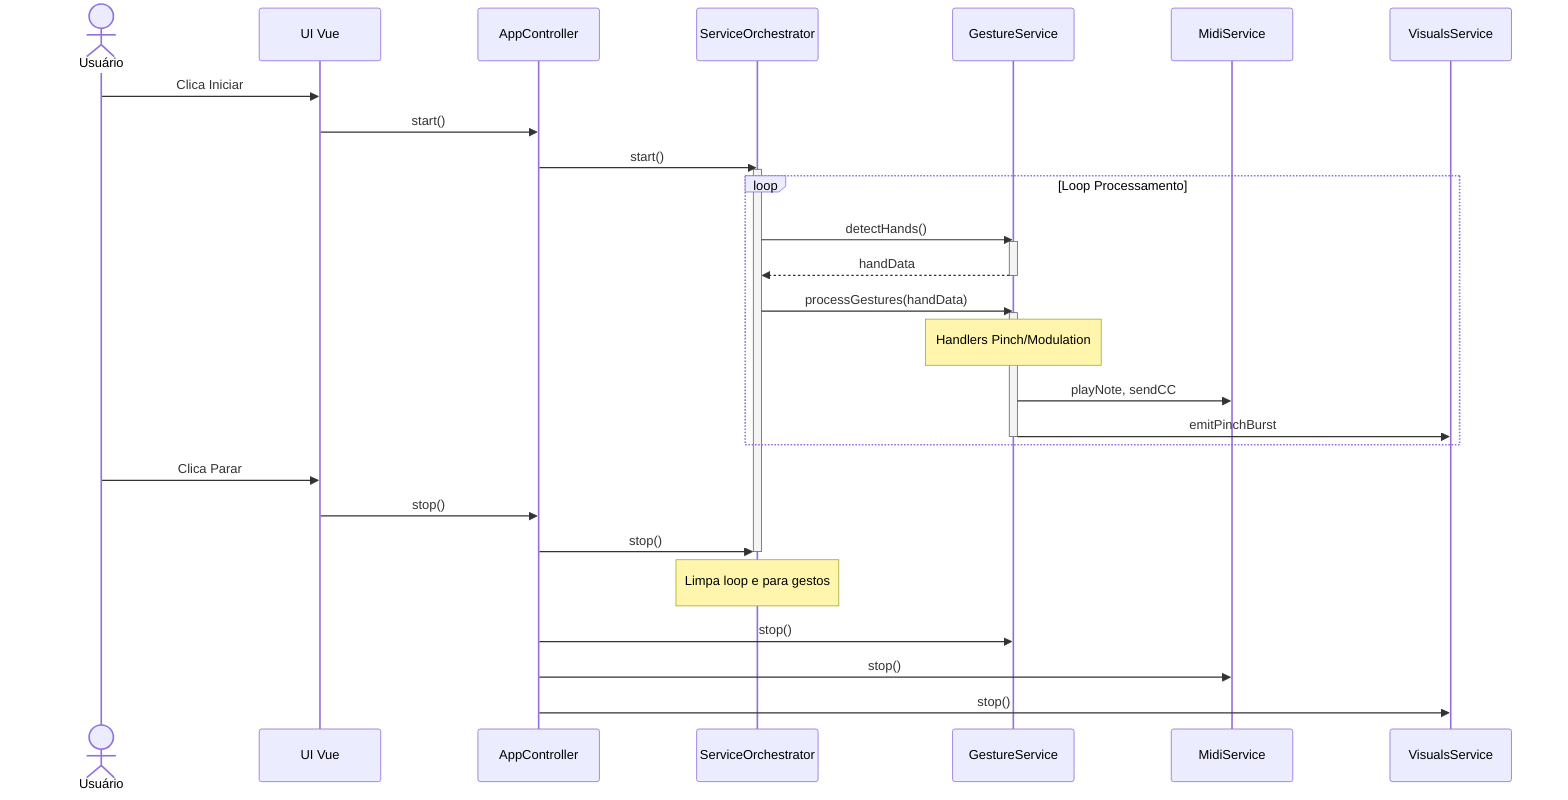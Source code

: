 %%{
  init: {
    'sequence': {
      'noteMargin': 20,
      'actorMargin': 120,
      'messageMargin': 90
    }
  }
}%%
sequenceDiagram
    actor User as Usuário
    participant App as UI Vue
    participant AC as AppController
    participant SO as ServiceOrchestrator
    participant GS as GestureService
    participant MS as MidiService
    participant VS as VisualsService

    User->>App: Clica Iniciar
    App->>AC: start()
    AC->>SO: start()
    activate SO

    loop Loop Processamento
        SO->>GS: detectHands()
        activate GS
        GS-->>SO: handData
        deactivate GS

        SO->>GS: processGestures(handData)
        activate GS
        note over GS: Handlers Pinch/Modulation
        GS->>MS: playNote, sendCC
        GS->>VS: emitPinchBurst
        deactivate GS
    end

    User->>App: Clica Parar
    App->>AC: stop()
    AC->>SO: stop()
    deactivate SO
    note over SO: Limpa loop e para gestos

    AC->>GS: stop()
    AC->>MS: stop()
    AC->>VS: stop()